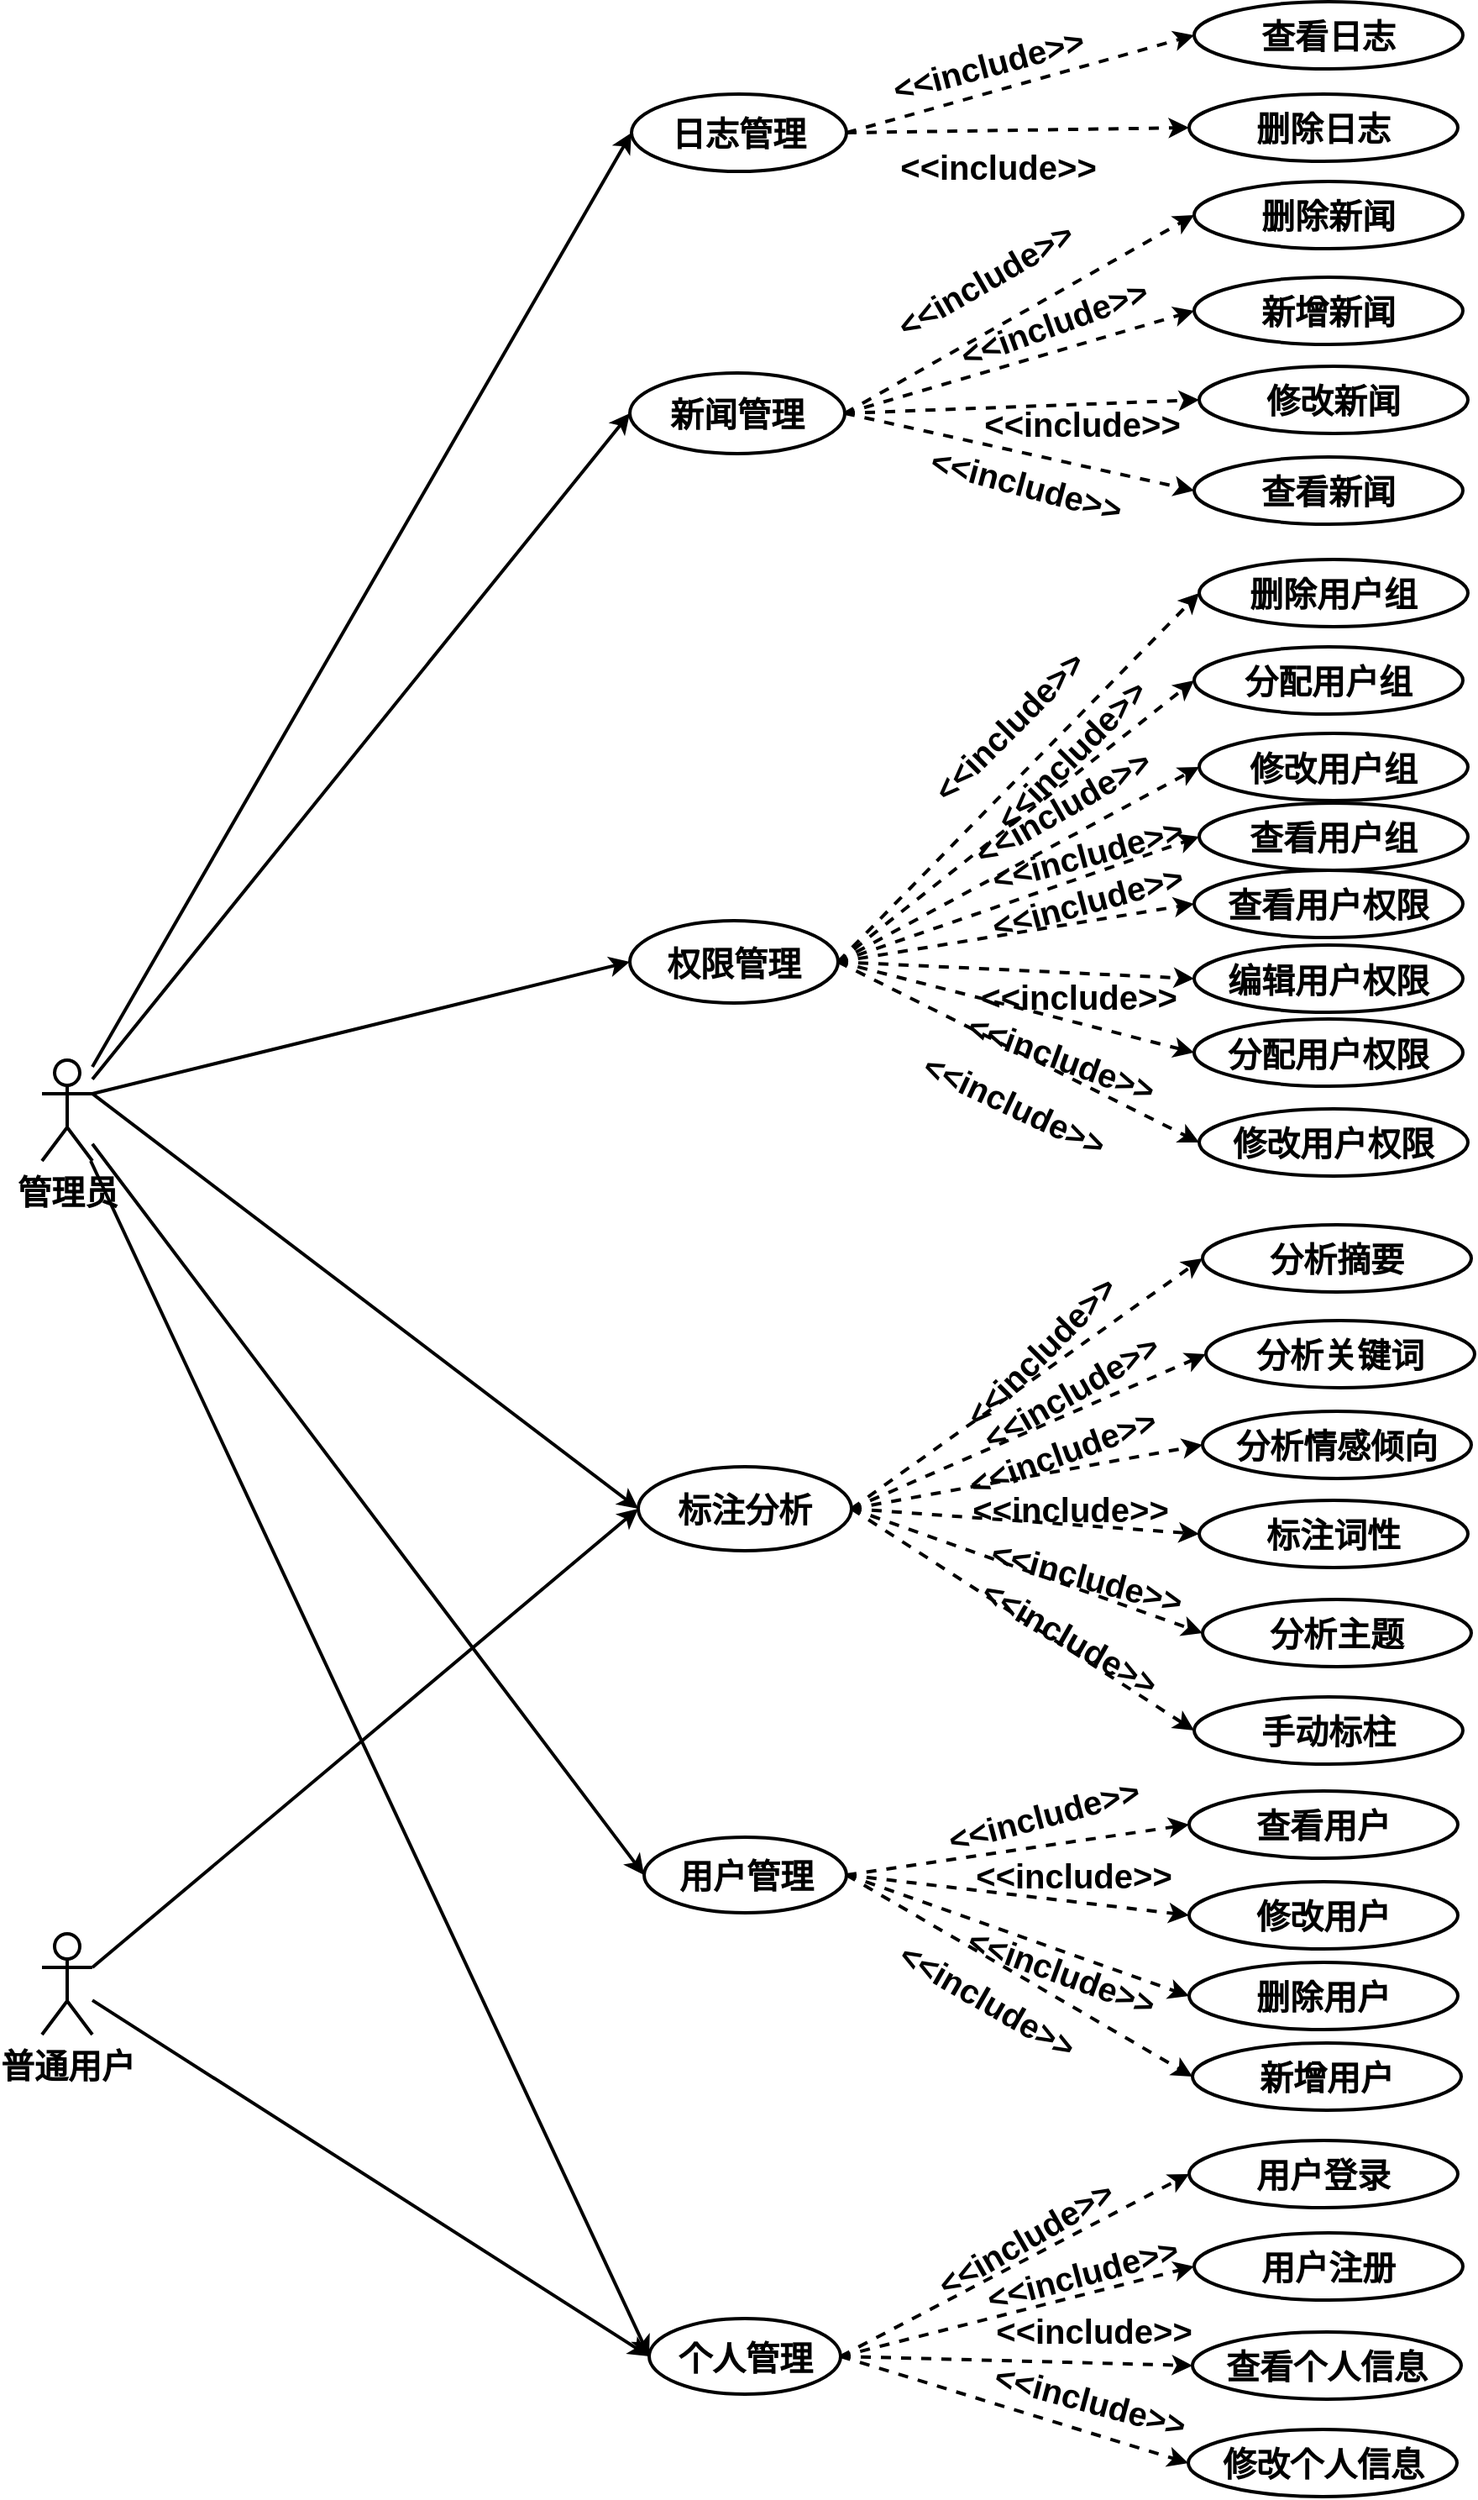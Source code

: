 <mxfile version="26.2.14">
  <diagram name="第 1 页" id="tNIIOWR_oVBMtGQojX32">
    <mxGraphModel dx="1134" dy="1581" grid="0" gridSize="10" guides="1" tooltips="1" connect="1" arrows="1" fold="1" page="0" pageScale="1" pageWidth="827" pageHeight="1169" math="0" shadow="0">
      <root>
        <mxCell id="0" />
        <mxCell id="1" parent="0" />
        <mxCell id="_Iga_zfzMakfGa9zRAI4-32" style="rounded=0;orthogonalLoop=1;jettySize=auto;html=1;entryX=0;entryY=0.5;entryDx=0;entryDy=0;exitX=1;exitY=0.333;exitDx=0;exitDy=0;exitPerimeter=0;fontStyle=1;fontSize=20;strokeWidth=2;" parent="1" source="_Iga_zfzMakfGa9zRAI4-8" target="_Iga_zfzMakfGa9zRAI4-14" edge="1">
          <mxGeometry relative="1" as="geometry" />
        </mxCell>
        <mxCell id="lPRFrRNjKn7Ll8QfIwgm-1" style="rounded=0;orthogonalLoop=1;jettySize=auto;html=1;exitX=1;exitY=0.333;exitDx=0;exitDy=0;exitPerimeter=0;entryX=0;entryY=0.5;entryDx=0;entryDy=0;fontStyle=1;fontSize=20;strokeWidth=2;" parent="1" source="_Iga_zfzMakfGa9zRAI4-8" target="_Iga_zfzMakfGa9zRAI4-38" edge="1">
          <mxGeometry relative="1" as="geometry" />
        </mxCell>
        <mxCell id="M4vis54UrrYnqnbrriGl-36" style="rounded=0;orthogonalLoop=1;jettySize=auto;html=1;entryX=0;entryY=0.5;entryDx=0;entryDy=0;fontSize=20;strokeWidth=2;" parent="1" source="_Iga_zfzMakfGa9zRAI4-8" target="M4vis54UrrYnqnbrriGl-18" edge="1">
          <mxGeometry relative="1" as="geometry" />
        </mxCell>
        <mxCell id="44BCT_Au62cUfSM1vnff-14" style="rounded=0;orthogonalLoop=1;jettySize=auto;html=1;entryX=0;entryY=0.5;entryDx=0;entryDy=0;fontSize=20;strokeWidth=2;" parent="1" source="_Iga_zfzMakfGa9zRAI4-8" target="44BCT_Au62cUfSM1vnff-5" edge="1">
          <mxGeometry relative="1" as="geometry" />
        </mxCell>
        <mxCell id="DKICXCh5Y2UCYJcvNA27-33" style="rounded=0;orthogonalLoop=1;jettySize=auto;html=1;entryX=0;entryY=0.5;entryDx=0;entryDy=0;strokeWidth=2;" edge="1" parent="1" source="_Iga_zfzMakfGa9zRAI4-8" target="DKICXCh5Y2UCYJcvNA27-22">
          <mxGeometry relative="1" as="geometry" />
        </mxCell>
        <mxCell id="DKICXCh5Y2UCYJcvNA27-35" style="rounded=0;orthogonalLoop=1;jettySize=auto;html=1;entryX=0;entryY=0.5;entryDx=0;entryDy=0;strokeWidth=2;" edge="1" parent="1" source="_Iga_zfzMakfGa9zRAI4-8" target="M4vis54UrrYnqnbrriGl-5">
          <mxGeometry relative="1" as="geometry" />
        </mxCell>
        <object label="&lt;div&gt;&lt;span style=&quot;background-color: transparent; color: light-dark(rgb(0, 0, 0), rgb(255, 255, 255));&quot;&gt;管理员&lt;/span&gt;&lt;/div&gt;" id="_Iga_zfzMakfGa9zRAI4-8">
          <mxCell style="shape=umlActor;verticalLabelPosition=bottom;verticalAlign=top;outlineConnect=0;labelBorderColor=none;html=1;fontStyle=1;fontSize=20;strokeWidth=2;" parent="1" vertex="1">
            <mxGeometry x="68" y="43" width="30" height="60" as="geometry" />
          </mxCell>
        </object>
        <mxCell id="_Iga_zfzMakfGa9zRAI4-15" style="rounded=0;orthogonalLoop=1;jettySize=auto;html=1;entryX=0;entryY=0.5;entryDx=0;entryDy=0;fontStyle=1;fontSize=20;strokeWidth=2;" parent="1" source="_Iga_zfzMakfGa9zRAI4-10" target="M4vis54UrrYnqnbrriGl-5" edge="1">
          <mxGeometry relative="1" as="geometry">
            <mxPoint x="419" y="762.5" as="targetPoint" />
          </mxGeometry>
        </mxCell>
        <mxCell id="lPRFrRNjKn7Ll8QfIwgm-2" style="rounded=0;orthogonalLoop=1;jettySize=auto;html=1;exitX=1;exitY=0.333;exitDx=0;exitDy=0;exitPerimeter=0;entryX=0;entryY=0.5;entryDx=0;entryDy=0;fontStyle=1;fontSize=20;strokeWidth=2;" parent="1" source="_Iga_zfzMakfGa9zRAI4-10" target="_Iga_zfzMakfGa9zRAI4-38" edge="1">
          <mxGeometry relative="1" as="geometry">
            <mxPoint x="278" y="143" as="targetPoint" />
          </mxGeometry>
        </mxCell>
        <mxCell id="_Iga_zfzMakfGa9zRAI4-10" value="普通用户" style="shape=umlActor;verticalLabelPosition=bottom;verticalAlign=top;html=1;outlineConnect=0;fontColor=default;labelBackgroundColor=none;labelBorderColor=none;fontStyle=1;fontSize=20;strokeWidth=2;" parent="1" vertex="1">
          <mxGeometry x="68" y="563" width="30" height="60" as="geometry" />
        </mxCell>
        <mxCell id="_Iga_zfzMakfGa9zRAI4-21" style="rounded=0;orthogonalLoop=1;jettySize=auto;html=1;entryX=0;entryY=0.5;entryDx=0;entryDy=0;dashed=1;exitX=1;exitY=0.5;exitDx=0;exitDy=0;fontStyle=1;fontSize=20;strokeWidth=2;" parent="1" source="_Iga_zfzMakfGa9zRAI4-14" target="_Iga_zfzMakfGa9zRAI4-17" edge="1">
          <mxGeometry relative="1" as="geometry">
            <mxPoint x="529" y="20" as="sourcePoint" />
          </mxGeometry>
        </mxCell>
        <mxCell id="_Iga_zfzMakfGa9zRAI4-22" style="rounded=0;orthogonalLoop=1;jettySize=auto;html=1;entryX=0;entryY=0.5;entryDx=0;entryDy=0;dashed=1;exitX=1;exitY=0.5;exitDx=0;exitDy=0;fontColor=default;fontStyle=1;fontSize=20;strokeWidth=2;" parent="1" source="_Iga_zfzMakfGa9zRAI4-14" target="_Iga_zfzMakfGa9zRAI4-18" edge="1">
          <mxGeometry relative="1" as="geometry">
            <mxPoint x="529" y="20" as="sourcePoint" />
          </mxGeometry>
        </mxCell>
        <mxCell id="_Iga_zfzMakfGa9zRAI4-23" style="rounded=0;orthogonalLoop=1;jettySize=auto;html=1;entryX=0;entryY=0.5;entryDx=0;entryDy=0;dashed=1;exitX=1;exitY=0.5;exitDx=0;exitDy=0;fontStyle=1;fontSize=20;strokeWidth=2;" parent="1" source="_Iga_zfzMakfGa9zRAI4-14" target="_Iga_zfzMakfGa9zRAI4-19" edge="1">
          <mxGeometry relative="1" as="geometry">
            <mxPoint x="529" y="20" as="sourcePoint" />
          </mxGeometry>
        </mxCell>
        <mxCell id="_Iga_zfzMakfGa9zRAI4-24" style="rounded=0;orthogonalLoop=1;jettySize=auto;html=1;entryX=0;entryY=0.5;entryDx=0;entryDy=0;dashed=1;exitX=1;exitY=0.5;exitDx=0;exitDy=0;fontStyle=1;fontSize=20;strokeWidth=2;" parent="1" source="_Iga_zfzMakfGa9zRAI4-14" target="_Iga_zfzMakfGa9zRAI4-20" edge="1">
          <mxGeometry relative="1" as="geometry">
            <mxPoint x="529" y="20" as="sourcePoint" />
            <mxPoint x="751" y="110" as="targetPoint" />
          </mxGeometry>
        </mxCell>
        <mxCell id="44BCT_Au62cUfSM1vnff-18" style="rounded=0;orthogonalLoop=1;jettySize=auto;html=1;entryX=0;entryY=0.5;entryDx=0;entryDy=0;exitX=1;exitY=0.5;exitDx=0;exitDy=0;dashed=1;fontStyle=1;fontSize=20;strokeWidth=2;" parent="1" source="_Iga_zfzMakfGa9zRAI4-14" target="44BCT_Au62cUfSM1vnff-16" edge="1">
          <mxGeometry relative="1" as="geometry">
            <mxPoint x="529" y="20" as="sourcePoint" />
          </mxGeometry>
        </mxCell>
        <mxCell id="44BCT_Au62cUfSM1vnff-19" style="rounded=0;orthogonalLoop=1;jettySize=auto;html=1;entryX=0;entryY=0.5;entryDx=0;entryDy=0;dashed=1;exitX=1;exitY=0.5;exitDx=0;exitDy=0;fontStyle=1;fontSize=20;strokeWidth=2;" parent="1" source="_Iga_zfzMakfGa9zRAI4-14" target="44BCT_Au62cUfSM1vnff-17" edge="1">
          <mxGeometry relative="1" as="geometry">
            <mxPoint x="529" y="20" as="sourcePoint" />
          </mxGeometry>
        </mxCell>
        <mxCell id="e_7kDf2DJxPSbMTq2mUC-3" style="rounded=0;orthogonalLoop=1;jettySize=auto;html=1;entryX=0;entryY=0.5;entryDx=0;entryDy=0;exitX=1;exitY=0.5;exitDx=0;exitDy=0;dashed=1;fontStyle=1;fontSize=20;strokeWidth=2;" parent="1" source="_Iga_zfzMakfGa9zRAI4-14" target="e_7kDf2DJxPSbMTq2mUC-2" edge="1">
          <mxGeometry relative="1" as="geometry" />
        </mxCell>
        <mxCell id="_Iga_zfzMakfGa9zRAI4-14" value="权限管理" style="ellipse;whiteSpace=wrap;html=1;align=center;fontStyle=1;fontSize=20;strokeWidth=2;" parent="1" vertex="1">
          <mxGeometry x="418" y="-40" width="124" height="49" as="geometry" />
        </mxCell>
        <mxCell id="_Iga_zfzMakfGa9zRAI4-17" value="删除用户组" style="ellipse;whiteSpace=wrap;html=1;align=center;fontStyle=1;fontSize=20;strokeWidth=2;" parent="1" vertex="1">
          <mxGeometry x="757" y="-255" width="160" height="40" as="geometry" />
        </mxCell>
        <mxCell id="_Iga_zfzMakfGa9zRAI4-18" value="分配用户组" style="ellipse;whiteSpace=wrap;html=1;align=center;fontStyle=1;fontSize=20;strokeWidth=2;" parent="1" vertex="1">
          <mxGeometry x="754" y="-203" width="160" height="40" as="geometry" />
        </mxCell>
        <mxCell id="_Iga_zfzMakfGa9zRAI4-19" value="分配用户权限" style="ellipse;whiteSpace=wrap;html=1;align=center;fontStyle=1;fontSize=20;strokeWidth=2;" parent="1" vertex="1">
          <mxGeometry x="754" y="18.5" width="160" height="40" as="geometry" />
        </mxCell>
        <mxCell id="_Iga_zfzMakfGa9zRAI4-20" value="修改用户权限" style="ellipse;whiteSpace=wrap;html=1;align=center;fontStyle=1;fontSize=20;strokeWidth=2;" parent="1" vertex="1">
          <mxGeometry x="757" y="72" width="160" height="40" as="geometry" />
        </mxCell>
        <mxCell id="_Iga_zfzMakfGa9zRAI4-27" value="&amp;lt;&amp;lt;include&amp;gt;&amp;gt;" style="text;html=1;align=center;verticalAlign=middle;resizable=0;points=[];autosize=1;strokeColor=none;fillColor=none;rotation=-45;fontStyle=1;fontSize=20;strokeWidth=2;" parent="1" vertex="1">
          <mxGeometry x="579" y="-174" width="128" height="36" as="geometry" />
        </mxCell>
        <mxCell id="_Iga_zfzMakfGa9zRAI4-28" value="&amp;lt;&amp;lt;include&amp;gt;&amp;gt;" style="text;html=1;align=center;verticalAlign=middle;resizable=0;points=[];autosize=1;strokeColor=none;fillColor=none;rotation=25;fontStyle=1;fontSize=20;strokeWidth=2;" parent="1" vertex="1">
          <mxGeometry x="583" y="51" width="128" height="36" as="geometry" />
        </mxCell>
        <mxCell id="_Iga_zfzMakfGa9zRAI4-29" value="&amp;lt;&amp;lt;include&amp;gt;&amp;gt;" style="text;html=1;align=center;verticalAlign=middle;resizable=0;points=[];autosize=1;strokeColor=none;fillColor=none;rotation=20;fontStyle=1;fontSize=20;strokeWidth=2;" parent="1" vertex="1">
          <mxGeometry x="611" y="22.5" width="128" height="36" as="geometry" />
        </mxCell>
        <mxCell id="_Iga_zfzMakfGa9zRAI4-31" value="&amp;lt;&amp;lt;include&amp;gt;&amp;gt;" style="text;html=1;align=center;verticalAlign=middle;resizable=0;points=[];autosize=1;strokeColor=none;fillColor=none;rotation=-45;fontStyle=1;fontSize=20;strokeWidth=2;" parent="1" vertex="1">
          <mxGeometry x="616" y="-157" width="128" height="36" as="geometry" />
        </mxCell>
        <mxCell id="_Iga_zfzMakfGa9zRAI4-34" style="rounded=0;orthogonalLoop=1;jettySize=auto;html=1;entryX=0;entryY=0.5;entryDx=0;entryDy=0;dashed=1;exitX=1;exitY=0.5;exitDx=0;exitDy=0;fontStyle=1;fontSize=20;strokeWidth=2;" parent="1" source="_Iga_zfzMakfGa9zRAI4-38" target="_Iga_zfzMakfGa9zRAI4-39" edge="1">
          <mxGeometry relative="1" as="geometry" />
        </mxCell>
        <mxCell id="_Iga_zfzMakfGa9zRAI4-35" style="rounded=0;orthogonalLoop=1;jettySize=auto;html=1;entryX=0;entryY=0.5;entryDx=0;entryDy=0;dashed=1;exitX=1;exitY=0.5;exitDx=0;exitDy=0;fontColor=default;fontStyle=1;fontSize=20;strokeWidth=2;" parent="1" source="_Iga_zfzMakfGa9zRAI4-38" target="_Iga_zfzMakfGa9zRAI4-40" edge="1">
          <mxGeometry relative="1" as="geometry" />
        </mxCell>
        <mxCell id="_Iga_zfzMakfGa9zRAI4-36" style="rounded=0;orthogonalLoop=1;jettySize=auto;html=1;entryX=0;entryY=0.5;entryDx=0;entryDy=0;dashed=1;exitX=1;exitY=0.5;exitDx=0;exitDy=0;fontStyle=1;fontSize=20;strokeWidth=2;" parent="1" source="_Iga_zfzMakfGa9zRAI4-38" target="_Iga_zfzMakfGa9zRAI4-41" edge="1">
          <mxGeometry relative="1" as="geometry" />
        </mxCell>
        <mxCell id="_Iga_zfzMakfGa9zRAI4-37" style="rounded=0;orthogonalLoop=1;jettySize=auto;html=1;entryX=0;entryY=0.5;entryDx=0;entryDy=0;dashed=1;exitX=1;exitY=0.5;exitDx=0;exitDy=0;fontStyle=1;fontSize=20;strokeWidth=2;" parent="1" source="_Iga_zfzMakfGa9zRAI4-38" target="_Iga_zfzMakfGa9zRAI4-42" edge="1">
          <mxGeometry relative="1" as="geometry">
            <mxPoint x="565" y="345" as="sourcePoint" />
            <mxPoint x="751" y="395" as="targetPoint" />
          </mxGeometry>
        </mxCell>
        <mxCell id="_Iga_zfzMakfGa9zRAI4-38" value="标注分析" style="ellipse;whiteSpace=wrap;html=1;align=center;fontStyle=1;fontSize=20;strokeWidth=2;" parent="1" vertex="1">
          <mxGeometry x="423" y="285" width="127" height="50" as="geometry" />
        </mxCell>
        <mxCell id="_Iga_zfzMakfGa9zRAI4-39" value="分析关键词" style="ellipse;whiteSpace=wrap;html=1;align=center;fontStyle=1;fontSize=20;strokeWidth=2;" parent="1" vertex="1">
          <mxGeometry x="761" y="198" width="160" height="40" as="geometry" />
        </mxCell>
        <mxCell id="_Iga_zfzMakfGa9zRAI4-40" value="分析情感倾向" style="ellipse;whiteSpace=wrap;html=1;align=center;fontStyle=1;fontSize=20;strokeWidth=2;" parent="1" vertex="1">
          <mxGeometry x="759" y="252" width="160" height="40" as="geometry" />
        </mxCell>
        <mxCell id="_Iga_zfzMakfGa9zRAI4-41" value="标注词性" style="ellipse;whiteSpace=wrap;html=1;align=center;fontStyle=1;fontSize=20;strokeWidth=2;" parent="1" vertex="1">
          <mxGeometry x="757" y="305" width="160" height="40" as="geometry" />
        </mxCell>
        <mxCell id="_Iga_zfzMakfGa9zRAI4-42" value="分析主题" style="ellipse;whiteSpace=wrap;html=1;align=center;fontStyle=1;fontSize=20;strokeWidth=2;" parent="1" vertex="1">
          <mxGeometry x="759" y="364" width="160" height="40" as="geometry" />
        </mxCell>
        <mxCell id="_Iga_zfzMakfGa9zRAI4-43" value="&amp;lt;&amp;lt;include&amp;gt;&amp;gt;" style="text;html=1;align=center;verticalAlign=middle;resizable=0;points=[];autosize=1;strokeColor=none;fillColor=none;rotation=-45;fontStyle=1;fontSize=20;strokeWidth=2;" parent="1" vertex="1">
          <mxGeometry x="598" y="198" width="128" height="36" as="geometry" />
        </mxCell>
        <mxCell id="_Iga_zfzMakfGa9zRAI4-44" value="&amp;lt;&amp;lt;include&amp;gt;&amp;gt;" style="text;html=1;align=center;verticalAlign=middle;resizable=0;points=[];autosize=1;strokeColor=none;fillColor=none;rotation=15;fontStyle=1;fontSize=20;strokeWidth=2;" parent="1" vertex="1">
          <mxGeometry x="626" y="332" width="128" height="36" as="geometry" />
        </mxCell>
        <mxCell id="_Iga_zfzMakfGa9zRAI4-45" value="&amp;lt;&amp;lt;include&amp;gt;&amp;gt;" style="text;html=1;align=center;verticalAlign=middle;resizable=0;points=[];autosize=1;strokeColor=none;fillColor=none;rotation=0;fontStyle=1;fontSize=20;strokeWidth=2;" parent="1" vertex="1">
          <mxGeometry x="616" y="292" width="128" height="36" as="geometry" />
        </mxCell>
        <mxCell id="_Iga_zfzMakfGa9zRAI4-46" value="&amp;lt;&amp;lt;include&amp;gt;&amp;gt;" style="text;html=1;align=center;verticalAlign=middle;resizable=0;points=[];autosize=1;strokeColor=none;fillColor=none;rotation=-20;fontStyle=1;fontSize=20;strokeWidth=2;" parent="1" vertex="1">
          <mxGeometry x="611" y="258" width="128" height="36" as="geometry" />
        </mxCell>
        <mxCell id="M4vis54UrrYnqnbrriGl-1" style="rounded=0;orthogonalLoop=1;jettySize=auto;html=1;entryX=0;entryY=0.5;entryDx=0;entryDy=0;dashed=1;exitX=1;exitY=0.5;exitDx=0;exitDy=0;fontStyle=1;fontSize=20;strokeWidth=2;" parent="1" source="M4vis54UrrYnqnbrriGl-5" target="M4vis54UrrYnqnbrriGl-6" edge="1">
          <mxGeometry relative="1" as="geometry" />
        </mxCell>
        <mxCell id="M4vis54UrrYnqnbrriGl-2" style="rounded=0;orthogonalLoop=1;jettySize=auto;html=1;entryX=0;entryY=0.5;entryDx=0;entryDy=0;dashed=1;exitX=1;exitY=0.5;exitDx=0;exitDy=0;fontColor=default;fontStyle=1;fontSize=20;strokeWidth=2;" parent="1" source="M4vis54UrrYnqnbrriGl-5" target="M4vis54UrrYnqnbrriGl-7" edge="1">
          <mxGeometry relative="1" as="geometry" />
        </mxCell>
        <mxCell id="M4vis54UrrYnqnbrriGl-3" style="rounded=0;orthogonalLoop=1;jettySize=auto;html=1;entryX=0;entryY=0.5;entryDx=0;entryDy=0;dashed=1;exitX=1;exitY=0.5;exitDx=0;exitDy=0;fontStyle=1;fontSize=20;strokeWidth=2;" parent="1" source="M4vis54UrrYnqnbrriGl-5" target="M4vis54UrrYnqnbrriGl-8" edge="1">
          <mxGeometry relative="1" as="geometry" />
        </mxCell>
        <mxCell id="M4vis54UrrYnqnbrriGl-4" style="rounded=0;orthogonalLoop=1;jettySize=auto;html=1;entryX=0;entryY=0.5;entryDx=0;entryDy=0;dashed=1;exitX=1;exitY=0.5;exitDx=0;exitDy=0;fontStyle=1;fontSize=20;strokeWidth=2;" parent="1" source="M4vis54UrrYnqnbrriGl-5" target="M4vis54UrrYnqnbrriGl-9" edge="1">
          <mxGeometry relative="1" as="geometry">
            <mxPoint x="578.5" y="832" as="sourcePoint" />
            <mxPoint x="764.5" y="882" as="targetPoint" />
          </mxGeometry>
        </mxCell>
        <mxCell id="M4vis54UrrYnqnbrriGl-5" value="个人管理" style="ellipse;whiteSpace=wrap;html=1;align=center;fontStyle=1;fontSize=20;strokeWidth=2;" parent="1" vertex="1">
          <mxGeometry x="429.5" y="792" width="114" height="45" as="geometry" />
        </mxCell>
        <mxCell id="M4vis54UrrYnqnbrriGl-6" value="用户登录" style="ellipse;whiteSpace=wrap;html=1;align=center;fontStyle=1;fontSize=20;strokeWidth=2;" parent="1" vertex="1">
          <mxGeometry x="751" y="686" width="160" height="40" as="geometry" />
        </mxCell>
        <mxCell id="M4vis54UrrYnqnbrriGl-7" value="用户注册" style="ellipse;whiteSpace=wrap;html=1;align=center;fontStyle=1;fontSize=20;strokeWidth=2;" parent="1" vertex="1">
          <mxGeometry x="754" y="741" width="160" height="40" as="geometry" />
        </mxCell>
        <mxCell id="M4vis54UrrYnqnbrriGl-8" value="查看个人信息" style="ellipse;whiteSpace=wrap;html=1;align=center;fontStyle=1;fontSize=20;strokeWidth=2;" parent="1" vertex="1">
          <mxGeometry x="753" y="800" width="160" height="40" as="geometry" />
        </mxCell>
        <mxCell id="M4vis54UrrYnqnbrriGl-9" value="修改个人信息" style="ellipse;whiteSpace=wrap;html=1;align=center;fontStyle=1;fontSize=20;strokeWidth=2;" parent="1" vertex="1">
          <mxGeometry x="750.5" y="858" width="160" height="40" as="geometry" />
        </mxCell>
        <mxCell id="M4vis54UrrYnqnbrriGl-10" value="&amp;lt;&amp;lt;include&amp;gt;&amp;gt;" style="text;html=1;align=center;verticalAlign=middle;resizable=0;points=[];autosize=1;strokeColor=none;fillColor=none;rotation=-30;fontStyle=1;fontSize=20;strokeWidth=2;" parent="1" vertex="1">
          <mxGeometry x="588.5" y="726" width="128" height="36" as="geometry" />
        </mxCell>
        <mxCell id="M4vis54UrrYnqnbrriGl-11" value="&amp;lt;&amp;lt;include&amp;gt;&amp;gt;" style="text;html=1;align=center;verticalAlign=middle;resizable=0;points=[];autosize=1;strokeColor=none;fillColor=none;rotation=15;fontStyle=1;fontSize=20;strokeWidth=2;" parent="1" vertex="1">
          <mxGeometry x="627.5" y="822" width="128" height="36" as="geometry" />
        </mxCell>
        <mxCell id="M4vis54UrrYnqnbrriGl-12" value="&amp;lt;&amp;lt;include&amp;gt;&amp;gt;" style="text;html=1;align=center;verticalAlign=middle;resizable=0;points=[];autosize=1;strokeColor=none;fillColor=none;rotation=0;fontStyle=1;fontSize=20;strokeWidth=2;" parent="1" vertex="1">
          <mxGeometry x="629.5" y="781" width="128" height="36" as="geometry" />
        </mxCell>
        <mxCell id="M4vis54UrrYnqnbrriGl-13" value="&amp;lt;&amp;lt;include&amp;gt;&amp;gt;" style="text;html=1;align=center;verticalAlign=middle;resizable=0;points=[];autosize=1;strokeColor=none;fillColor=none;rotation=-15;fontStyle=1;fontSize=20;strokeWidth=2;" parent="1" vertex="1">
          <mxGeometry x="622.5" y="747" width="128" height="36" as="geometry" />
        </mxCell>
        <mxCell id="M4vis54UrrYnqnbrriGl-14" style="rounded=0;orthogonalLoop=1;jettySize=auto;html=1;entryX=0;entryY=0.5;entryDx=0;entryDy=0;dashed=1;exitX=1;exitY=0.5;exitDx=0;exitDy=0;fontStyle=1;fontSize=20;strokeWidth=2;" parent="1" source="M4vis54UrrYnqnbrriGl-18" target="M4vis54UrrYnqnbrriGl-19" edge="1">
          <mxGeometry relative="1" as="geometry" />
        </mxCell>
        <mxCell id="M4vis54UrrYnqnbrriGl-17" style="rounded=0;orthogonalLoop=1;jettySize=auto;html=1;entryX=0;entryY=0.5;entryDx=0;entryDy=0;dashed=1;exitX=1;exitY=0.5;exitDx=0;exitDy=0;fontStyle=1;fontSize=20;strokeWidth=2;" parent="1" source="M4vis54UrrYnqnbrriGl-18" target="M4vis54UrrYnqnbrriGl-22" edge="1">
          <mxGeometry relative="1" as="geometry">
            <mxPoint x="563" y="-543" as="sourcePoint" />
            <mxPoint x="749" y="-493" as="targetPoint" />
          </mxGeometry>
        </mxCell>
        <mxCell id="M4vis54UrrYnqnbrriGl-18" value="日志管理" style="ellipse;whiteSpace=wrap;html=1;align=center;fontStyle=1;fontSize=20;strokeWidth=2;" parent="1" vertex="1">
          <mxGeometry x="419" y="-532" width="128" height="46" as="geometry" />
        </mxCell>
        <mxCell id="M4vis54UrrYnqnbrriGl-19" value="查看日志" style="ellipse;whiteSpace=wrap;html=1;align=center;fontStyle=1;fontSize=20;strokeWidth=2;" parent="1" vertex="1">
          <mxGeometry x="754" y="-587" width="160" height="40" as="geometry" />
        </mxCell>
        <mxCell id="M4vis54UrrYnqnbrriGl-22" value="删除日志" style="ellipse;whiteSpace=wrap;html=1;align=center;fontStyle=1;fontSize=20;strokeWidth=2;" parent="1" vertex="1">
          <mxGeometry x="751" y="-532" width="160" height="40" as="geometry" />
        </mxCell>
        <mxCell id="M4vis54UrrYnqnbrriGl-23" value="&amp;lt;&amp;lt;include&amp;gt;&amp;gt;" style="text;html=1;align=center;verticalAlign=middle;resizable=0;points=[];autosize=1;strokeColor=none;fillColor=none;rotation=-15;fontStyle=1;fontSize=20;strokeWidth=2;" parent="1" vertex="1">
          <mxGeometry x="567" y="-568" width="128" height="36" as="geometry" />
        </mxCell>
        <mxCell id="M4vis54UrrYnqnbrriGl-24" value="&amp;lt;&amp;lt;include&amp;gt;&amp;gt;" style="text;html=1;align=center;verticalAlign=middle;resizable=0;points=[];autosize=1;strokeColor=none;fillColor=none;rotation=0;fontStyle=1;fontSize=20;strokeWidth=2;" parent="1" vertex="1">
          <mxGeometry x="573" y="-507" width="128" height="36" as="geometry" />
        </mxCell>
        <mxCell id="M4vis54UrrYnqnbrriGl-27" value="分析摘要" style="ellipse;whiteSpace=wrap;html=1;align=center;fontStyle=1;fontSize=20;strokeWidth=2;" parent="1" vertex="1">
          <mxGeometry x="759" y="141" width="160" height="40" as="geometry" />
        </mxCell>
        <mxCell id="M4vis54UrrYnqnbrriGl-28" style="rounded=0;orthogonalLoop=1;jettySize=auto;html=1;entryX=0;entryY=0.5;entryDx=0;entryDy=0;dashed=1;exitX=1;exitY=0.5;exitDx=0;exitDy=0;fontStyle=1;fontSize=20;strokeWidth=2;" parent="1" source="_Iga_zfzMakfGa9zRAI4-38" target="M4vis54UrrYnqnbrriGl-27" edge="1">
          <mxGeometry relative="1" as="geometry">
            <mxPoint x="519" y="275" as="sourcePoint" />
            <mxPoint x="705" y="165" as="targetPoint" />
          </mxGeometry>
        </mxCell>
        <mxCell id="M4vis54UrrYnqnbrriGl-29" value="&amp;lt;&amp;lt;include&amp;gt;&amp;gt;" style="text;html=1;align=center;verticalAlign=middle;resizable=0;points=[];autosize=1;strokeColor=none;fillColor=none;rotation=-30;fontStyle=1;fontSize=20;strokeWidth=2;" parent="1" vertex="1">
          <mxGeometry x="616" y="222" width="128" height="36" as="geometry" />
        </mxCell>
        <mxCell id="M4vis54UrrYnqnbrriGl-31" value="手动标柱" style="ellipse;whiteSpace=wrap;html=1;align=center;fontStyle=1;fontSize=20;strokeWidth=2;" parent="1" vertex="1">
          <mxGeometry x="754" y="422" width="160" height="40" as="geometry" />
        </mxCell>
        <mxCell id="M4vis54UrrYnqnbrriGl-32" style="rounded=0;orthogonalLoop=1;jettySize=auto;html=1;entryX=0;entryY=0.5;entryDx=0;entryDy=0;dashed=1;exitX=1;exitY=0.5;exitDx=0;exitDy=0;fontStyle=1;fontSize=20;strokeWidth=2;" parent="1" source="_Iga_zfzMakfGa9zRAI4-38" target="M4vis54UrrYnqnbrriGl-31" edge="1">
          <mxGeometry relative="1" as="geometry">
            <mxPoint x="529" y="335" as="sourcePoint" />
            <mxPoint x="715" y="390" as="targetPoint" />
          </mxGeometry>
        </mxCell>
        <mxCell id="M4vis54UrrYnqnbrriGl-33" value="&amp;lt;&amp;lt;include&amp;gt;&amp;gt;" style="text;html=1;align=center;verticalAlign=middle;resizable=0;points=[];autosize=1;strokeColor=none;fillColor=none;rotation=30;fontStyle=1;fontSize=20;strokeWidth=2;" parent="1" vertex="1">
          <mxGeometry x="616" y="368" width="128" height="36" as="geometry" />
        </mxCell>
        <mxCell id="44BCT_Au62cUfSM1vnff-1" style="rounded=0;orthogonalLoop=1;jettySize=auto;html=1;entryX=0;entryY=0.5;entryDx=0;entryDy=0;dashed=1;exitX=1;exitY=0.5;exitDx=0;exitDy=0;fontStyle=1;fontSize=20;strokeWidth=2;" parent="1" source="44BCT_Au62cUfSM1vnff-5" target="44BCT_Au62cUfSM1vnff-6" edge="1">
          <mxGeometry relative="1" as="geometry" />
        </mxCell>
        <mxCell id="44BCT_Au62cUfSM1vnff-2" style="rounded=0;orthogonalLoop=1;jettySize=auto;html=1;entryX=0;entryY=0.5;entryDx=0;entryDy=0;dashed=1;exitX=1;exitY=0.5;exitDx=0;exitDy=0;fontColor=default;fontStyle=1;fontSize=20;strokeWidth=2;" parent="1" source="44BCT_Au62cUfSM1vnff-5" target="44BCT_Au62cUfSM1vnff-7" edge="1">
          <mxGeometry relative="1" as="geometry" />
        </mxCell>
        <mxCell id="44BCT_Au62cUfSM1vnff-3" style="rounded=0;orthogonalLoop=1;jettySize=auto;html=1;entryX=0;entryY=0.5;entryDx=0;entryDy=0;dashed=1;exitX=1;exitY=0.5;exitDx=0;exitDy=0;fontStyle=1;fontSize=20;strokeWidth=2;" parent="1" source="44BCT_Au62cUfSM1vnff-5" target="44BCT_Au62cUfSM1vnff-8" edge="1">
          <mxGeometry relative="1" as="geometry" />
        </mxCell>
        <mxCell id="44BCT_Au62cUfSM1vnff-4" style="rounded=0;orthogonalLoop=1;jettySize=auto;html=1;entryX=0;entryY=0.5;entryDx=0;entryDy=0;dashed=1;exitX=1;exitY=0.5;exitDx=0;exitDy=0;fontStyle=1;fontSize=20;strokeWidth=2;" parent="1" source="44BCT_Au62cUfSM1vnff-5" target="44BCT_Au62cUfSM1vnff-9" edge="1">
          <mxGeometry relative="1" as="geometry">
            <mxPoint x="549" y="-323" as="sourcePoint" />
            <mxPoint x="735" y="-273" as="targetPoint" />
          </mxGeometry>
        </mxCell>
        <mxCell id="44BCT_Au62cUfSM1vnff-5" value="新闻管理" style="ellipse;whiteSpace=wrap;html=1;align=center;labelBackgroundColor=default;fontStyle=1;fontSize=20;strokeColor=default;verticalAlign=middle;fontFamily=Helvetica;fontColor=default;fillColor=default;strokeWidth=2;" parent="1" vertex="1">
          <mxGeometry x="418" y="-366" width="128" height="48" as="geometry" />
        </mxCell>
        <mxCell id="44BCT_Au62cUfSM1vnff-6" value="删除新闻" style="ellipse;whiteSpace=wrap;html=1;align=center;fontStyle=1;fontSize=20;strokeWidth=2;" parent="1" vertex="1">
          <mxGeometry x="754" y="-480" width="160" height="40" as="geometry" />
        </mxCell>
        <mxCell id="44BCT_Au62cUfSM1vnff-7" value="新增新闻" style="ellipse;whiteSpace=wrap;html=1;align=center;fontStyle=1;fontSize=20;strokeWidth=2;" parent="1" vertex="1">
          <mxGeometry x="754" y="-423" width="160" height="40" as="geometry" />
        </mxCell>
        <mxCell id="44BCT_Au62cUfSM1vnff-8" value="修改新闻" style="ellipse;whiteSpace=wrap;html=1;align=center;fontStyle=1;fontSize=20;strokeWidth=2;" parent="1" vertex="1">
          <mxGeometry x="757" y="-370" width="160" height="40" as="geometry" />
        </mxCell>
        <mxCell id="44BCT_Au62cUfSM1vnff-9" value="查看新闻" style="ellipse;whiteSpace=wrap;html=1;align=center;fontStyle=1;fontSize=20;strokeWidth=2;" parent="1" vertex="1">
          <mxGeometry x="754" y="-316" width="160" height="40" as="geometry" />
        </mxCell>
        <mxCell id="44BCT_Au62cUfSM1vnff-10" value="&amp;lt;&amp;lt;include&amp;gt;&amp;gt;" style="text;html=1;align=center;verticalAlign=middle;resizable=0;points=[];autosize=1;strokeColor=none;fillColor=none;rotation=-30;fontStyle=1;fontSize=20;strokeWidth=2;" parent="1" vertex="1">
          <mxGeometry x="565" y="-440" width="128" height="36" as="geometry" />
        </mxCell>
        <mxCell id="44BCT_Au62cUfSM1vnff-11" value="&amp;lt;&amp;lt;include&amp;gt;&amp;gt;" style="text;html=1;align=center;verticalAlign=middle;resizable=0;points=[];autosize=1;strokeColor=none;fillColor=none;rotation=15;fontStyle=1;fontSize=20;strokeWidth=2;" parent="1" vertex="1">
          <mxGeometry x="590" y="-318" width="128" height="36" as="geometry" />
        </mxCell>
        <mxCell id="44BCT_Au62cUfSM1vnff-12" value="&amp;lt;&amp;lt;include&amp;gt;&amp;gt;" style="text;html=1;align=center;verticalAlign=middle;resizable=0;points=[];autosize=1;strokeColor=none;fillColor=none;rotation=0;fontStyle=1;fontSize=20;strokeWidth=2;" parent="1" vertex="1">
          <mxGeometry x="623" y="-354" width="128" height="36" as="geometry" />
        </mxCell>
        <mxCell id="44BCT_Au62cUfSM1vnff-13" value="&amp;lt;&amp;lt;include&amp;gt;&amp;gt;" style="text;html=1;align=center;verticalAlign=middle;resizable=0;points=[];autosize=1;strokeColor=none;fillColor=none;rotation=-20;fontStyle=1;fontSize=20;strokeWidth=2;" parent="1" vertex="1">
          <mxGeometry x="606" y="-414" width="128" height="36" as="geometry" />
        </mxCell>
        <mxCell id="44BCT_Au62cUfSM1vnff-16" value="修改用户组" style="ellipse;whiteSpace=wrap;html=1;align=center;fontStyle=1;fontSize=20;strokeWidth=2;" parent="1" vertex="1">
          <mxGeometry x="757" y="-151.5" width="160" height="40" as="geometry" />
        </mxCell>
        <mxCell id="44BCT_Au62cUfSM1vnff-17" value="编辑用户权限" style="ellipse;whiteSpace=wrap;html=1;align=center;fontStyle=1;fontSize=20;strokeWidth=2;" parent="1" vertex="1">
          <mxGeometry x="754" y="-25.5" width="160" height="40" as="geometry" />
        </mxCell>
        <mxCell id="44BCT_Au62cUfSM1vnff-20" value="&amp;lt;&amp;lt;include&amp;gt;&amp;gt;" style="text;html=1;align=center;verticalAlign=middle;resizable=0;points=[];autosize=1;strokeColor=none;fillColor=none;rotation=0;dashed=1;fontStyle=1;fontSize=20;strokeWidth=2;" parent="1" vertex="1">
          <mxGeometry x="621" y="-13.5" width="128" height="36" as="geometry" />
        </mxCell>
        <mxCell id="44BCT_Au62cUfSM1vnff-21" value="&amp;lt;&amp;lt;include&amp;gt;&amp;gt;" style="text;html=1;align=center;verticalAlign=middle;resizable=0;points=[];autosize=1;strokeColor=none;fillColor=none;rotation=-30;fontStyle=1;fontSize=20;strokeWidth=2;" parent="1" vertex="1">
          <mxGeometry x="611" y="-126" width="128" height="36" as="geometry" />
        </mxCell>
        <mxCell id="e_7kDf2DJxPSbMTq2mUC-1" value="查看用户组" style="ellipse;whiteSpace=wrap;html=1;align=center;fontStyle=1;fontSize=20;strokeWidth=2;" parent="1" vertex="1">
          <mxGeometry x="757" y="-110" width="160" height="40" as="geometry" />
        </mxCell>
        <mxCell id="e_7kDf2DJxPSbMTq2mUC-2" value="查看用户权限" style="ellipse;whiteSpace=wrap;html=1;align=center;fontStyle=1;fontSize=20;strokeWidth=2;" parent="1" vertex="1">
          <mxGeometry x="754" y="-70" width="160" height="40" as="geometry" />
        </mxCell>
        <mxCell id="e_7kDf2DJxPSbMTq2mUC-4" style="rounded=0;orthogonalLoop=1;jettySize=auto;html=1;entryX=0;entryY=0.5;entryDx=0;entryDy=0;exitX=1;exitY=0.5;exitDx=0;exitDy=0;dashed=1;fontStyle=1;fontSize=20;strokeWidth=2;" parent="1" source="_Iga_zfzMakfGa9zRAI4-14" target="e_7kDf2DJxPSbMTq2mUC-1" edge="1">
          <mxGeometry relative="1" as="geometry">
            <mxPoint x="529" y="29" as="sourcePoint" />
            <mxPoint x="715" y="-43" as="targetPoint" />
          </mxGeometry>
        </mxCell>
        <mxCell id="e_7kDf2DJxPSbMTq2mUC-5" value="&amp;lt;&amp;lt;include&amp;gt;&amp;gt;" style="text;html=1;align=center;verticalAlign=middle;resizable=0;points=[];autosize=1;strokeColor=none;fillColor=none;rotation=-15;fontStyle=1;fontSize=20;strokeWidth=2;" parent="1" vertex="1">
          <mxGeometry x="626" y="-70" width="128" height="36" as="geometry" />
        </mxCell>
        <mxCell id="e_7kDf2DJxPSbMTq2mUC-6" value="&amp;lt;&amp;lt;include&amp;gt;&amp;gt;" style="text;html=1;align=center;verticalAlign=middle;resizable=0;points=[];autosize=1;strokeColor=none;fillColor=none;rotation=-15;fontStyle=1;fontSize=20;strokeWidth=2;" parent="1" vertex="1">
          <mxGeometry x="626" y="-98" width="128" height="36" as="geometry" />
        </mxCell>
        <mxCell id="DKICXCh5Y2UCYJcvNA27-20" style="rounded=0;orthogonalLoop=1;jettySize=auto;html=1;entryX=0;entryY=0.5;entryDx=0;entryDy=0;dashed=1;exitX=1;exitY=0.5;exitDx=0;exitDy=0;fontStyle=1;fontSize=20;strokeWidth=2;" edge="1" parent="1" source="DKICXCh5Y2UCYJcvNA27-22" target="DKICXCh5Y2UCYJcvNA27-23">
          <mxGeometry relative="1" as="geometry" />
        </mxCell>
        <mxCell id="DKICXCh5Y2UCYJcvNA27-21" style="rounded=0;orthogonalLoop=1;jettySize=auto;html=1;entryX=0;entryY=0.5;entryDx=0;entryDy=0;dashed=1;exitX=1;exitY=0.5;exitDx=0;exitDy=0;fontStyle=1;fontSize=20;strokeWidth=2;" edge="1" parent="1" source="DKICXCh5Y2UCYJcvNA27-22" target="DKICXCh5Y2UCYJcvNA27-24">
          <mxGeometry relative="1" as="geometry">
            <mxPoint x="567" y="548" as="sourcePoint" />
            <mxPoint x="753" y="598" as="targetPoint" />
          </mxGeometry>
        </mxCell>
        <mxCell id="DKICXCh5Y2UCYJcvNA27-22" value="用户管理" style="ellipse;whiteSpace=wrap;html=1;align=center;fontStyle=1;fontSize=20;strokeWidth=2;" vertex="1" parent="1">
          <mxGeometry x="426.5" y="505.5" width="120.5" height="45" as="geometry" />
        </mxCell>
        <mxCell id="DKICXCh5Y2UCYJcvNA27-23" value="查看用户" style="ellipse;whiteSpace=wrap;html=1;align=center;fontStyle=1;fontSize=20;strokeWidth=2;" vertex="1" parent="1">
          <mxGeometry x="751" y="478" width="160" height="40" as="geometry" />
        </mxCell>
        <mxCell id="DKICXCh5Y2UCYJcvNA27-24" value="修改用户" style="ellipse;whiteSpace=wrap;html=1;align=center;fontStyle=1;fontSize=20;strokeWidth=2;" vertex="1" parent="1">
          <mxGeometry x="751" y="532" width="160" height="40" as="geometry" />
        </mxCell>
        <mxCell id="DKICXCh5Y2UCYJcvNA27-25" value="&amp;lt;&amp;lt;include&amp;gt;&amp;gt;" style="text;html=1;align=center;verticalAlign=middle;resizable=0;points=[];autosize=1;strokeColor=none;fillColor=none;rotation=0;fontStyle=1;fontSize=20;strokeWidth=2;" vertex="1" parent="1">
          <mxGeometry x="618" y="510" width="128" height="36" as="geometry" />
        </mxCell>
        <mxCell id="DKICXCh5Y2UCYJcvNA27-26" value="&amp;lt;&amp;lt;include&amp;gt;&amp;gt;" style="text;html=1;align=center;verticalAlign=middle;resizable=0;points=[];autosize=1;strokeColor=none;fillColor=none;rotation=-15;fontStyle=1;fontSize=20;strokeWidth=2;" vertex="1" parent="1">
          <mxGeometry x="600" y="474" width="128" height="36" as="geometry" />
        </mxCell>
        <mxCell id="DKICXCh5Y2UCYJcvNA27-27" style="rounded=0;orthogonalLoop=1;jettySize=auto;html=1;entryX=0;entryY=0.5;entryDx=0;entryDy=0;dashed=1;exitX=1;exitY=0.5;exitDx=0;exitDy=0;fontStyle=1;fontSize=20;strokeWidth=2;" edge="1" parent="1" source="DKICXCh5Y2UCYJcvNA27-22" target="DKICXCh5Y2UCYJcvNA27-28">
          <mxGeometry relative="1" as="geometry">
            <mxPoint x="525" y="625" as="sourcePoint" />
            <mxPoint x="757" y="695" as="targetPoint" />
          </mxGeometry>
        </mxCell>
        <mxCell id="DKICXCh5Y2UCYJcvNA27-28" value="新增用户" style="ellipse;whiteSpace=wrap;html=1;align=center;fontStyle=1;fontSize=20;strokeWidth=2;" vertex="1" parent="1">
          <mxGeometry x="753" y="628" width="160" height="40" as="geometry" />
        </mxCell>
        <mxCell id="DKICXCh5Y2UCYJcvNA27-29" value="&amp;lt;&amp;lt;include&amp;gt;&amp;gt;" style="text;html=1;align=center;verticalAlign=middle;resizable=0;points=[];autosize=1;strokeColor=none;fillColor=none;rotation=20;fontStyle=1;fontSize=20;strokeWidth=2;" vertex="1" parent="1">
          <mxGeometry x="611" y="567" width="128" height="36" as="geometry" />
        </mxCell>
        <mxCell id="DKICXCh5Y2UCYJcvNA27-30" style="rounded=0;orthogonalLoop=1;jettySize=auto;html=1;entryX=0;entryY=0.5;entryDx=0;entryDy=0;dashed=1;exitX=1;exitY=0.5;exitDx=0;exitDy=0;fontStyle=1;fontSize=20;strokeWidth=2;" edge="1" parent="1" source="DKICXCh5Y2UCYJcvNA27-22" target="DKICXCh5Y2UCYJcvNA27-31">
          <mxGeometry relative="1" as="geometry">
            <mxPoint x="523" y="577" as="sourcePoint" />
            <mxPoint x="755" y="647" as="targetPoint" />
          </mxGeometry>
        </mxCell>
        <mxCell id="DKICXCh5Y2UCYJcvNA27-31" value="删除用户" style="ellipse;whiteSpace=wrap;html=1;align=center;fontStyle=1;fontSize=20;strokeWidth=2;" vertex="1" parent="1">
          <mxGeometry x="751" y="580" width="160" height="40" as="geometry" />
        </mxCell>
        <mxCell id="DKICXCh5Y2UCYJcvNA27-32" value="&amp;lt;&amp;lt;include&amp;gt;&amp;gt;" style="text;html=1;align=center;verticalAlign=middle;resizable=0;points=[];autosize=1;strokeColor=none;fillColor=none;rotation=30;fontStyle=1;fontSize=20;strokeWidth=2;" vertex="1" parent="1">
          <mxGeometry x="567" y="584" width="128" height="36" as="geometry" />
        </mxCell>
      </root>
    </mxGraphModel>
  </diagram>
</mxfile>

